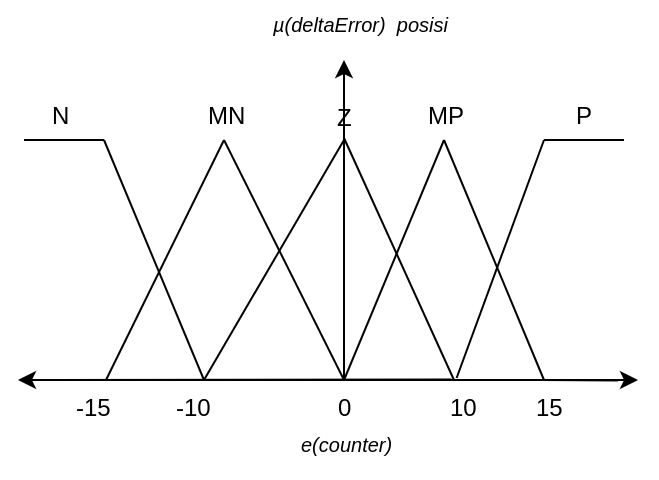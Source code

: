 <mxfile version="14.9.5" type="device"><diagram id="Ar-_q5GS8tUehYI78wu-" name="Page-1"><mxGraphModel dx="918" dy="485" grid="1" gridSize="10" guides="1" tooltips="1" connect="1" arrows="1" fold="1" page="1" pageScale="1" pageWidth="850" pageHeight="1100" math="0" shadow="0"><root><mxCell id="0"/><mxCell id="1" parent="0"/><mxCell id="gAemUX8PW9saw9Pw60-8-1" value="" style="endArrow=classic;startArrow=classic;html=1;" parent="1" edge="1"><mxGeometry width="50" height="50" relative="1" as="geometry"><mxPoint x="277" y="320" as="sourcePoint"/><mxPoint x="587" y="320" as="targetPoint"/></mxGeometry></mxCell><mxCell id="gAemUX8PW9saw9Pw60-8-3" value="" style="endArrow=none;html=1;" parent="1" edge="1"><mxGeometry width="50" height="50" relative="1" as="geometry"><mxPoint x="280" y="200" as="sourcePoint"/><mxPoint x="320" y="200" as="targetPoint"/></mxGeometry></mxCell><mxCell id="gAemUX8PW9saw9Pw60-8-4" value="-15&#10;" style="text;strokeColor=none;fillColor=none;align=left;verticalAlign=top;spacingLeft=4;spacingRight=4;overflow=hidden;rotatable=0;points=[[0,0.5],[1,0.5]];portConstraint=eastwest;" parent="1" vertex="1"><mxGeometry x="300" y="320" width="40" height="26" as="geometry"/></mxCell><mxCell id="gAemUX8PW9saw9Pw60-8-5" value="-10&#10;" style="text;strokeColor=none;fillColor=none;align=left;verticalAlign=top;spacingLeft=4;spacingRight=4;overflow=hidden;rotatable=0;points=[[0,0.5],[1,0.5]];portConstraint=eastwest;" parent="1" vertex="1"><mxGeometry x="350" y="320" width="30" height="26" as="geometry"/></mxCell><mxCell id="gAemUX8PW9saw9Pw60-8-6" value="0&#10;" style="text;strokeColor=none;fillColor=none;align=left;verticalAlign=top;spacingLeft=4;spacingRight=4;overflow=hidden;rotatable=0;points=[[0,0.5],[1,0.5]];portConstraint=eastwest;" parent="1" vertex="1"><mxGeometry x="431" y="320" width="25" height="26" as="geometry"/></mxCell><mxCell id="gAemUX8PW9saw9Pw60-8-7" value="10" style="text;strokeColor=none;fillColor=none;align=left;verticalAlign=top;spacingLeft=4;spacingRight=4;overflow=hidden;rotatable=0;points=[[0,0.5],[1,0.5]];portConstraint=eastwest;glass=1;" parent="1" vertex="1"><mxGeometry x="487" y="320" width="30" height="26" as="geometry"/></mxCell><mxCell id="gAemUX8PW9saw9Pw60-8-8" value="15" style="text;strokeColor=none;fillColor=none;align=left;verticalAlign=top;spacingLeft=4;spacingRight=4;overflow=hidden;rotatable=0;points=[[0,0.5],[1,0.5]];portConstraint=eastwest;" parent="1" vertex="1"><mxGeometry x="530" y="320" width="40" height="26" as="geometry"/></mxCell><mxCell id="gAemUX8PW9saw9Pw60-8-11" value="" style="endArrow=none;html=1;" parent="1" edge="1"><mxGeometry width="50" height="50" relative="1" as="geometry"><mxPoint x="370" y="320" as="sourcePoint"/><mxPoint x="320" y="200" as="targetPoint"/></mxGeometry></mxCell><mxCell id="gAemUX8PW9saw9Pw60-8-14" value="" style="endArrow=none;html=1;" parent="1" edge="1"><mxGeometry width="50" height="50" relative="1" as="geometry"><mxPoint x="540" y="320" as="sourcePoint"/><mxPoint x="577" y="320.27" as="targetPoint"/></mxGeometry></mxCell><mxCell id="gAemUX8PW9saw9Pw60-8-15" value="" style="endArrow=none;html=1;" parent="1" edge="1"><mxGeometry width="50" height="50" relative="1" as="geometry"><mxPoint x="321" y="320" as="sourcePoint"/><mxPoint x="380" y="200" as="targetPoint"/></mxGeometry></mxCell><mxCell id="gAemUX8PW9saw9Pw60-8-16" value="" style="endArrow=none;html=1;" parent="1" edge="1"><mxGeometry width="50" height="50" relative="1" as="geometry"><mxPoint x="440" y="320" as="sourcePoint"/><mxPoint x="380" y="200" as="targetPoint"/></mxGeometry></mxCell><mxCell id="gAemUX8PW9saw9Pw60-8-17" value="" style="endArrow=none;html=1;" parent="1" edge="1"><mxGeometry width="50" height="50" relative="1" as="geometry"><mxPoint x="370" y="320" as="sourcePoint"/><mxPoint x="440" y="200" as="targetPoint"/></mxGeometry></mxCell><mxCell id="gAemUX8PW9saw9Pw60-8-25" value="" style="endArrow=none;html=1;exitX=0.272;exitY=0.015;exitDx=0;exitDy=0;exitPerimeter=0;" parent="1" source="gAemUX8PW9saw9Pw60-8-7" edge="1"><mxGeometry width="50" height="50" relative="1" as="geometry"><mxPoint x="480" y="321" as="sourcePoint"/><mxPoint x="440" y="199" as="targetPoint"/></mxGeometry></mxCell><mxCell id="gAemUX8PW9saw9Pw60-8-26" value="" style="endArrow=none;html=1;exitX=0.31;exitY=-0.038;exitDx=0;exitDy=0;exitPerimeter=0;" parent="1" source="gAemUX8PW9saw9Pw60-8-7" edge="1"><mxGeometry width="50" height="50" relative="1" as="geometry"><mxPoint x="506" y="320" as="sourcePoint"/><mxPoint x="540" y="200" as="targetPoint"/></mxGeometry></mxCell><mxCell id="gAemUX8PW9saw9Pw60-8-27" value="" style="endArrow=none;html=1;" parent="1" edge="1"><mxGeometry width="50" height="50" relative="1" as="geometry"><mxPoint x="540" y="320" as="sourcePoint"/><mxPoint x="490" y="200" as="targetPoint"/></mxGeometry></mxCell><mxCell id="gAemUX8PW9saw9Pw60-8-28" value="" style="endArrow=none;html=1;" parent="1" edge="1"><mxGeometry width="50" height="50" relative="1" as="geometry"><mxPoint x="440" y="320" as="sourcePoint"/><mxPoint x="490" y="200" as="targetPoint"/></mxGeometry></mxCell><mxCell id="gAemUX8PW9saw9Pw60-8-29" value="" style="endArrow=none;html=1;" parent="1" edge="1"><mxGeometry width="50" height="50" relative="1" as="geometry"><mxPoint x="540" y="200" as="sourcePoint"/><mxPoint x="580" y="200" as="targetPoint"/></mxGeometry></mxCell><mxCell id="gAemUX8PW9saw9Pw60-8-30" value="" style="endArrow=classic;html=1;" parent="1" edge="1"><mxGeometry width="50" height="50" relative="1" as="geometry"><mxPoint x="440" y="320" as="sourcePoint"/><mxPoint x="440" y="160" as="targetPoint"/></mxGeometry></mxCell><mxCell id="gAemUX8PW9saw9Pw60-8-31" value="N" style="text;strokeColor=none;fillColor=none;align=left;verticalAlign=top;spacingLeft=4;spacingRight=4;overflow=hidden;rotatable=0;points=[[0,0.5],[1,0.5]];portConstraint=eastwest;" parent="1" vertex="1"><mxGeometry x="288" y="174" width="22" height="26" as="geometry"/></mxCell><mxCell id="gAemUX8PW9saw9Pw60-8-33" value="MN" style="text;strokeColor=none;fillColor=none;align=left;verticalAlign=top;spacingLeft=4;spacingRight=4;overflow=hidden;rotatable=0;points=[[0,0.5],[1,0.5]];portConstraint=eastwest;" parent="1" vertex="1"><mxGeometry x="366" y="174" width="30" height="26" as="geometry"/></mxCell><mxCell id="gAemUX8PW9saw9Pw60-8-34" value="Z" style="text;strokeColor=none;fillColor=none;align=left;verticalAlign=top;spacingLeft=4;spacingRight=4;overflow=hidden;rotatable=0;points=[[0,0.5],[1,0.5]];portConstraint=eastwest;" parent="1" vertex="1"><mxGeometry x="430.5" y="175" width="30" height="26" as="geometry"/></mxCell><mxCell id="gAemUX8PW9saw9Pw60-8-35" value="MP" style="text;strokeColor=none;fillColor=none;align=left;verticalAlign=top;spacingLeft=4;spacingRight=4;overflow=hidden;rotatable=0;points=[[0,0.5],[1,0.5]];portConstraint=eastwest;" parent="1" vertex="1"><mxGeometry x="476" y="174" width="30" height="26" as="geometry"/></mxCell><mxCell id="gAemUX8PW9saw9Pw60-8-36" value="P" style="text;strokeColor=none;fillColor=none;align=left;verticalAlign=top;spacingLeft=4;spacingRight=4;overflow=hidden;rotatable=0;points=[[0,0.5],[1,0.5]];portConstraint=eastwest;" parent="1" vertex="1"><mxGeometry x="550" y="174" width="30" height="26" as="geometry"/></mxCell><mxCell id="gAemUX8PW9saw9Pw60-8-38" value="e(counter)" style="text;strokeColor=none;fillColor=none;align=left;verticalAlign=top;spacingLeft=4;spacingRight=4;overflow=hidden;rotatable=0;points=[[0,0.5],[1,0.5]];portConstraint=eastwest;fontStyle=2;fontSize=10;" parent="1" vertex="1"><mxGeometry x="412.5" y="340" width="62" height="26" as="geometry"/></mxCell><mxCell id="gAemUX8PW9saw9Pw60-8-39" value="µ(deltaError)  posisi" style="text;strokeColor=none;fillColor=none;align=left;verticalAlign=top;spacingLeft=4;spacingRight=4;overflow=hidden;rotatable=0;points=[[0,0.5],[1,0.5]];portConstraint=eastwest;fontStyle=2;fontSize=10;" parent="1" vertex="1"><mxGeometry x="398.5" y="130" width="107.5" height="26" as="geometry"/></mxCell><mxCell id="gAemUX8PW9saw9Pw60-8-45" value="" style="endArrow=none;html=1;exitX=0.226;exitY=-0.012;exitDx=0;exitDy=0;exitPerimeter=0;" parent="1" source="gAemUX8PW9saw9Pw60-8-7" edge="1"><mxGeometry width="50" height="50" relative="1" as="geometry"><mxPoint x="320" y="320" as="sourcePoint"/><mxPoint x="290" y="320" as="targetPoint"/></mxGeometry></mxCell></root></mxGraphModel></diagram></mxfile>